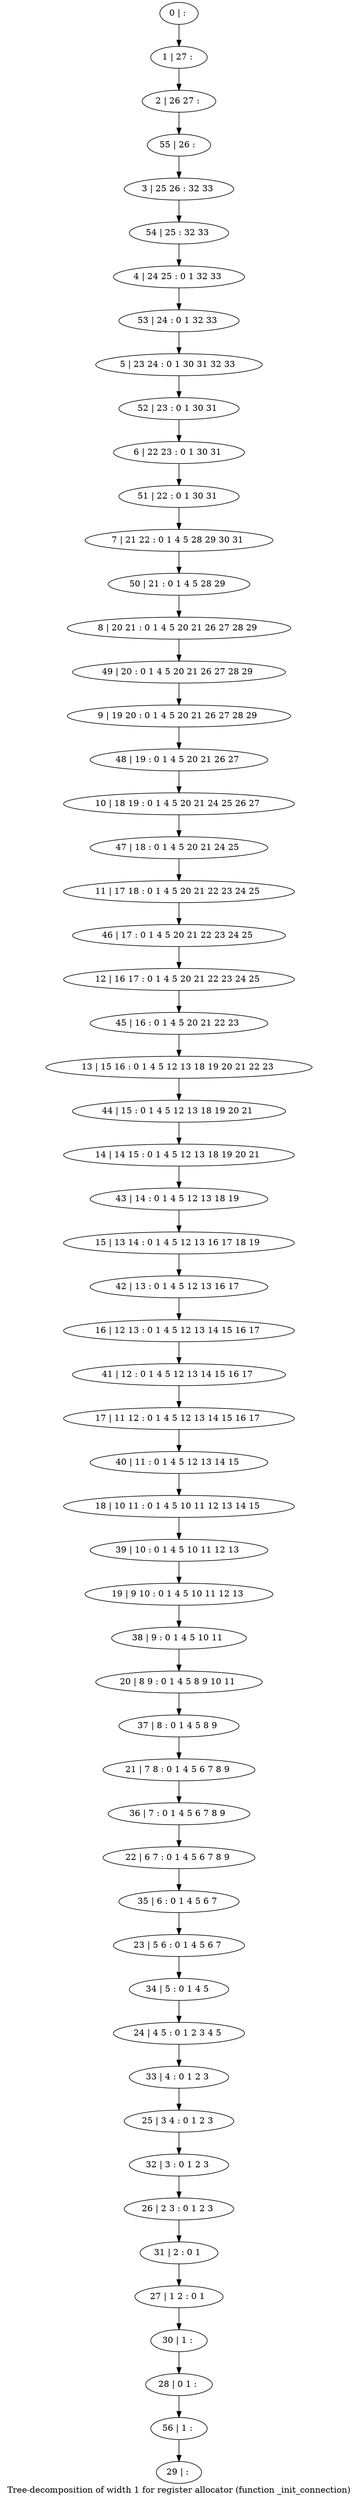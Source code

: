 digraph G {
graph [label="Tree-decomposition of width 1 for register allocator (function _init_connection)"]
0[label="0 | : "];
1[label="1 | 27 : "];
2[label="2 | 26 27 : "];
3[label="3 | 25 26 : 32 33 "];
4[label="4 | 24 25 : 0 1 32 33 "];
5[label="5 | 23 24 : 0 1 30 31 32 33 "];
6[label="6 | 22 23 : 0 1 30 31 "];
7[label="7 | 21 22 : 0 1 4 5 28 29 30 31 "];
8[label="8 | 20 21 : 0 1 4 5 20 21 26 27 28 29 "];
9[label="9 | 19 20 : 0 1 4 5 20 21 26 27 28 29 "];
10[label="10 | 18 19 : 0 1 4 5 20 21 24 25 26 27 "];
11[label="11 | 17 18 : 0 1 4 5 20 21 22 23 24 25 "];
12[label="12 | 16 17 : 0 1 4 5 20 21 22 23 24 25 "];
13[label="13 | 15 16 : 0 1 4 5 12 13 18 19 20 21 22 23 "];
14[label="14 | 14 15 : 0 1 4 5 12 13 18 19 20 21 "];
15[label="15 | 13 14 : 0 1 4 5 12 13 16 17 18 19 "];
16[label="16 | 12 13 : 0 1 4 5 12 13 14 15 16 17 "];
17[label="17 | 11 12 : 0 1 4 5 12 13 14 15 16 17 "];
18[label="18 | 10 11 : 0 1 4 5 10 11 12 13 14 15 "];
19[label="19 | 9 10 : 0 1 4 5 10 11 12 13 "];
20[label="20 | 8 9 : 0 1 4 5 8 9 10 11 "];
21[label="21 | 7 8 : 0 1 4 5 6 7 8 9 "];
22[label="22 | 6 7 : 0 1 4 5 6 7 8 9 "];
23[label="23 | 5 6 : 0 1 4 5 6 7 "];
24[label="24 | 4 5 : 0 1 2 3 4 5 "];
25[label="25 | 3 4 : 0 1 2 3 "];
26[label="26 | 2 3 : 0 1 2 3 "];
27[label="27 | 1 2 : 0 1 "];
28[label="28 | 0 1 : "];
29[label="29 | : "];
30[label="30 | 1 : "];
31[label="31 | 2 : 0 1 "];
32[label="32 | 3 : 0 1 2 3 "];
33[label="33 | 4 : 0 1 2 3 "];
34[label="34 | 5 : 0 1 4 5 "];
35[label="35 | 6 : 0 1 4 5 6 7 "];
36[label="36 | 7 : 0 1 4 5 6 7 8 9 "];
37[label="37 | 8 : 0 1 4 5 8 9 "];
38[label="38 | 9 : 0 1 4 5 10 11 "];
39[label="39 | 10 : 0 1 4 5 10 11 12 13 "];
40[label="40 | 11 : 0 1 4 5 12 13 14 15 "];
41[label="41 | 12 : 0 1 4 5 12 13 14 15 16 17 "];
42[label="42 | 13 : 0 1 4 5 12 13 16 17 "];
43[label="43 | 14 : 0 1 4 5 12 13 18 19 "];
44[label="44 | 15 : 0 1 4 5 12 13 18 19 20 21 "];
45[label="45 | 16 : 0 1 4 5 20 21 22 23 "];
46[label="46 | 17 : 0 1 4 5 20 21 22 23 24 25 "];
47[label="47 | 18 : 0 1 4 5 20 21 24 25 "];
48[label="48 | 19 : 0 1 4 5 20 21 26 27 "];
49[label="49 | 20 : 0 1 4 5 20 21 26 27 28 29 "];
50[label="50 | 21 : 0 1 4 5 28 29 "];
51[label="51 | 22 : 0 1 30 31 "];
52[label="52 | 23 : 0 1 30 31 "];
53[label="53 | 24 : 0 1 32 33 "];
54[label="54 | 25 : 32 33 "];
55[label="55 | 26 : "];
56[label="56 | 1 : "];
0->1 ;
1->2 ;
30->28 ;
27->30 ;
31->27 ;
26->31 ;
32->26 ;
25->32 ;
33->25 ;
24->33 ;
34->24 ;
23->34 ;
35->23 ;
22->35 ;
36->22 ;
21->36 ;
37->21 ;
20->37 ;
38->20 ;
19->38 ;
39->19 ;
18->39 ;
40->18 ;
17->40 ;
41->17 ;
16->41 ;
42->16 ;
15->42 ;
43->15 ;
14->43 ;
44->14 ;
13->44 ;
45->13 ;
12->45 ;
46->12 ;
11->46 ;
47->11 ;
10->47 ;
48->10 ;
9->48 ;
49->9 ;
8->49 ;
50->8 ;
7->50 ;
51->7 ;
6->51 ;
52->6 ;
5->52 ;
53->5 ;
4->53 ;
54->4 ;
3->54 ;
55->3 ;
2->55 ;
56->29 ;
28->56 ;
}
